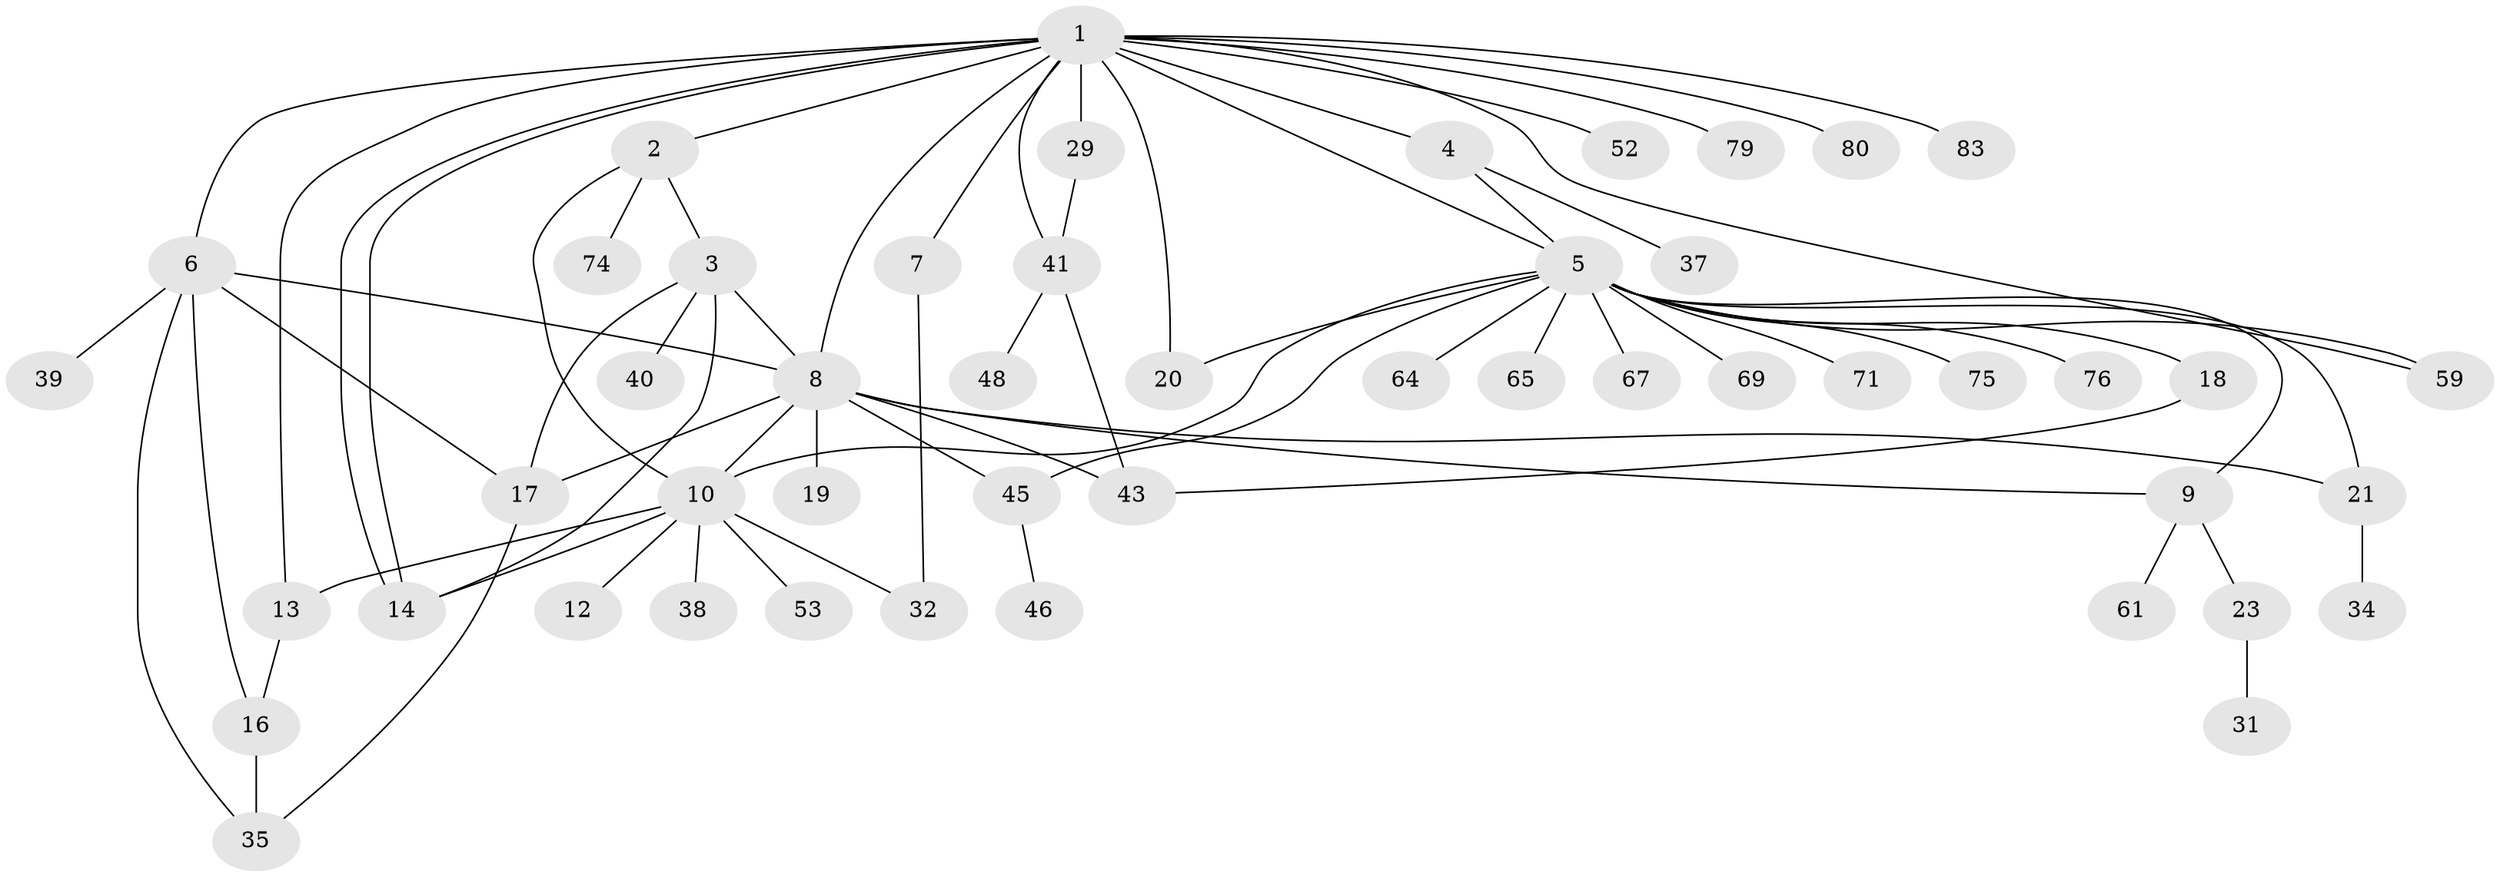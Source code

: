 // original degree distribution, {17: 0.012048192771084338, 4: 0.0963855421686747, 5: 0.03614457831325301, 3: 0.13253012048192772, 18: 0.012048192771084338, 7: 0.012048192771084338, 2: 0.1686746987951807, 14: 0.012048192771084338, 9: 0.012048192771084338, 8: 0.012048192771084338, 1: 0.4939759036144578}
// Generated by graph-tools (version 1.1) at 2025/18/03/04/25 18:18:00]
// undirected, 49 vertices, 71 edges
graph export_dot {
graph [start="1"]
  node [color=gray90,style=filled];
  1;
  2;
  3;
  4;
  5 [super="+42+15+28+51+50"];
  6;
  7;
  8 [super="+22+54+44+24+72+68+58+11+33"];
  9;
  10;
  12;
  13;
  14 [super="+82+27"];
  16;
  17;
  18;
  19;
  20;
  21 [super="+26"];
  23 [super="+66"];
  29 [super="+63+78+81"];
  31;
  32 [super="+70"];
  34;
  35 [super="+49+60"];
  37;
  38;
  39;
  40;
  41;
  43 [super="+55"];
  45;
  46;
  48;
  52 [super="+56"];
  53;
  59;
  61;
  64;
  65;
  67;
  69;
  71;
  74;
  75;
  76;
  79;
  80;
  83;
  1 -- 2;
  1 -- 4;
  1 -- 5;
  1 -- 6;
  1 -- 7;
  1 -- 13;
  1 -- 14;
  1 -- 14;
  1 -- 20;
  1 -- 29;
  1 -- 41;
  1 -- 52;
  1 -- 59;
  1 -- 79;
  1 -- 80;
  1 -- 83;
  1 -- 8;
  2 -- 3;
  2 -- 10;
  2 -- 74;
  3 -- 8;
  3 -- 17;
  3 -- 40;
  3 -- 14;
  4 -- 37;
  4 -- 5;
  5 -- 9;
  5 -- 18 [weight=2];
  5 -- 20;
  5 -- 45;
  5 -- 59;
  5 -- 64;
  5 -- 65;
  5 -- 67;
  5 -- 69;
  5 -- 75;
  5 -- 76;
  5 -- 71;
  5 -- 21 [weight=2];
  5 -- 10;
  6 -- 16;
  6 -- 17;
  6 -- 39;
  6 -- 8;
  6 -- 35;
  7 -- 32;
  8 -- 10;
  8 -- 17 [weight=2];
  8 -- 19;
  8 -- 21;
  8 -- 9;
  8 -- 43;
  8 -- 45;
  9 -- 23;
  9 -- 61;
  10 -- 12;
  10 -- 13;
  10 -- 14;
  10 -- 32;
  10 -- 38;
  10 -- 53;
  13 -- 16;
  16 -- 35;
  17 -- 35;
  18 -- 43;
  21 -- 34;
  23 -- 31;
  29 -- 41;
  41 -- 48;
  41 -- 43;
  45 -- 46;
}
